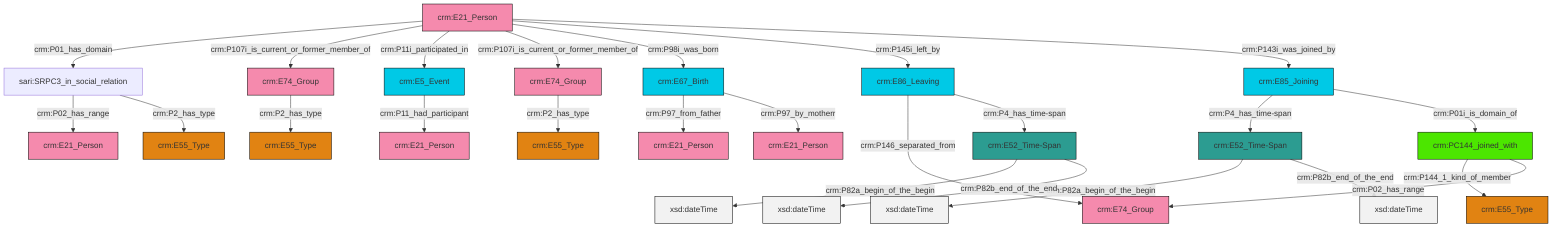 graph TD
classDef Literal fill:#f2f2f2,stroke:#000000;
classDef CRM_Entity fill:#FFFFFF,stroke:#000000;
classDef Temporal_Entity fill:#00C9E6, stroke:#000000;
classDef Type fill:#E18312, stroke:#000000;
classDef Time-Span fill:#2C9C91, stroke:#000000;
classDef Appellation fill:#FFEB7F, stroke:#000000;
classDef Place fill:#008836, stroke:#000000;
classDef Persistent_Item fill:#B266B2, stroke:#000000;
classDef Conceptual_Object fill:#FFD700, stroke:#000000;
classDef Physical_Thing fill:#D2B48C, stroke:#000000;
classDef Actor fill:#f58aad, stroke:#000000;
classDef PC_Classes fill:#4ce600, stroke:#000000;
classDef Multi fill:#cccccc,stroke:#000000;

0["crm:E85_Joining"]:::Temporal_Entity -->|crm:P4_has_time-span| 4["crm:E52_Time-Span"]:::Time-Span
7["crm:E67_Birth"]:::Temporal_Entity -->|crm:P97_from_father| 8["crm:E21_Person"]:::Actor
12["crm:E21_Person"]:::Actor -->|crm:P01_has_domain| 5["sari:SRPC3_in_social_relation"]:::Default
15["crm:E5_Event"]:::Temporal_Entity -->|crm:P11_had_participant| 16["crm:E21_Person"]:::Actor
10["crm:E74_Group"]:::Actor -->|crm:P2_has_type| 17["crm:E55_Type"]:::Type
4["crm:E52_Time-Span"]:::Time-Span -->|crm:P82a_begin_of_the_begin| 20[xsd:dateTime]:::Literal
23["crm:E86_Leaving"]:::Temporal_Entity -->|crm:P146_separated_from| 24["crm:E74_Group"]:::Actor
12["crm:E21_Person"]:::Actor -->|crm:P107i_is_current_or_former_member_of| 25["crm:E74_Group"]:::Actor
12["crm:E21_Person"]:::Actor -->|crm:P11i_participated_in| 15["crm:E5_Event"]:::Temporal_Entity
12["crm:E21_Person"]:::Actor -->|crm:P107i_is_current_or_former_member_of| 10["crm:E74_Group"]:::Actor
12["crm:E21_Person"]:::Actor -->|crm:P98i_was_born| 7["crm:E67_Birth"]:::Temporal_Entity
5["sari:SRPC3_in_social_relation"]:::Default -->|crm:P02_has_range| 2["crm:E21_Person"]:::Actor
12["crm:E21_Person"]:::Actor -->|crm:P145i_left_by| 23["crm:E86_Leaving"]:::Temporal_Entity
23["crm:E86_Leaving"]:::Temporal_Entity -->|crm:P4_has_time-span| 38["crm:E52_Time-Span"]:::Time-Span
25["crm:E74_Group"]:::Actor -->|crm:P2_has_type| 13["crm:E55_Type"]:::Type
0["crm:E85_Joining"]:::Temporal_Entity -->|crm:P01i_is_domain_of| 32["crm:PC144_joined_with"]:::PC_Classes
5["sari:SRPC3_in_social_relation"]:::Default -->|crm:P2_has_type| 36["crm:E55_Type"]:::Type
38["crm:E52_Time-Span"]:::Time-Span -->|crm:P82a_begin_of_the_begin| 41[xsd:dateTime]:::Literal
38["crm:E52_Time-Span"]:::Time-Span -->|crm:P82b_end_of_the_end| 43[xsd:dateTime]:::Literal
4["crm:E52_Time-Span"]:::Time-Span -->|crm:P82b_end_of_the_end| 44[xsd:dateTime]:::Literal
7["crm:E67_Birth"]:::Temporal_Entity -->|crm:P97_by_motherr| 39["crm:E21_Person"]:::Actor
12["crm:E21_Person"]:::Actor -->|crm:P143i_was_joined_by| 0["crm:E85_Joining"]:::Temporal_Entity
32["crm:PC144_joined_with"]:::PC_Classes -->|crm:P144_1_kind_of_member| 18["crm:E55_Type"]:::Type
32["crm:PC144_joined_with"]:::PC_Classes -->|crm:P02_has_range| 24["crm:E74_Group"]:::Actor
